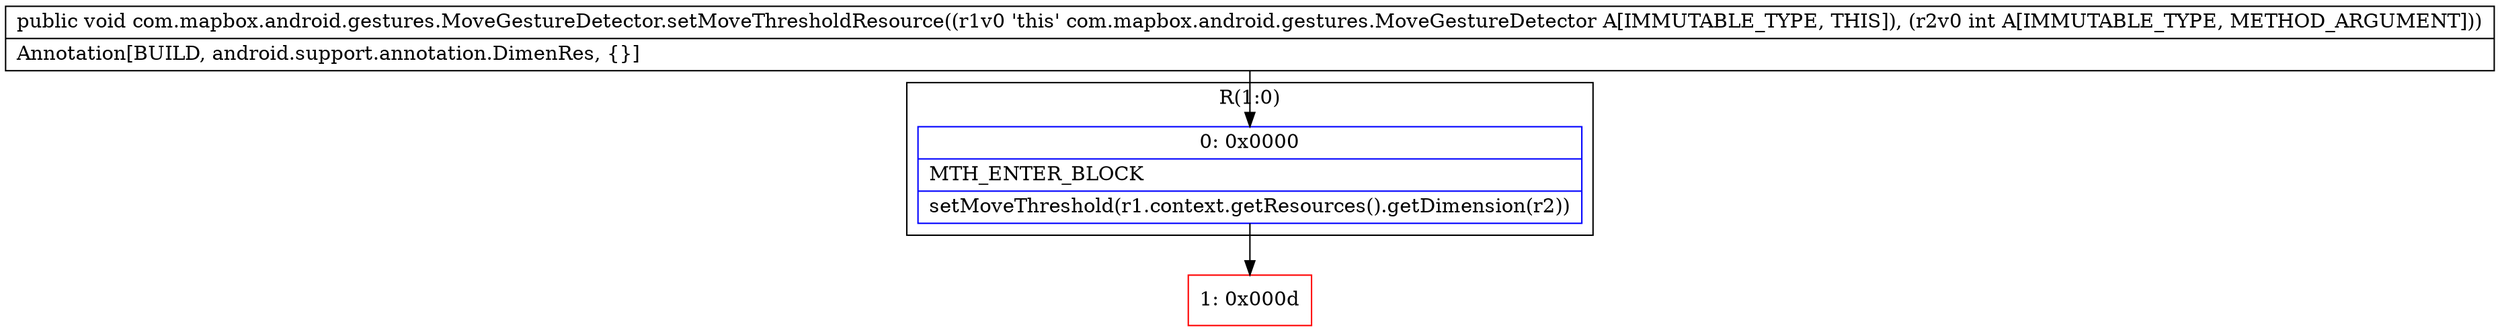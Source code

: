 digraph "CFG forcom.mapbox.android.gestures.MoveGestureDetector.setMoveThresholdResource(I)V" {
subgraph cluster_Region_600472373 {
label = "R(1:0)";
node [shape=record,color=blue];
Node_0 [shape=record,label="{0\:\ 0x0000|MTH_ENTER_BLOCK\l|setMoveThreshold(r1.context.getResources().getDimension(r2))\l}"];
}
Node_1 [shape=record,color=red,label="{1\:\ 0x000d}"];
MethodNode[shape=record,label="{public void com.mapbox.android.gestures.MoveGestureDetector.setMoveThresholdResource((r1v0 'this' com.mapbox.android.gestures.MoveGestureDetector A[IMMUTABLE_TYPE, THIS]), (r2v0 int A[IMMUTABLE_TYPE, METHOD_ARGUMENT]))  | Annotation[BUILD, android.support.annotation.DimenRes, \{\}]\l}"];
MethodNode -> Node_0;
Node_0 -> Node_1;
}

